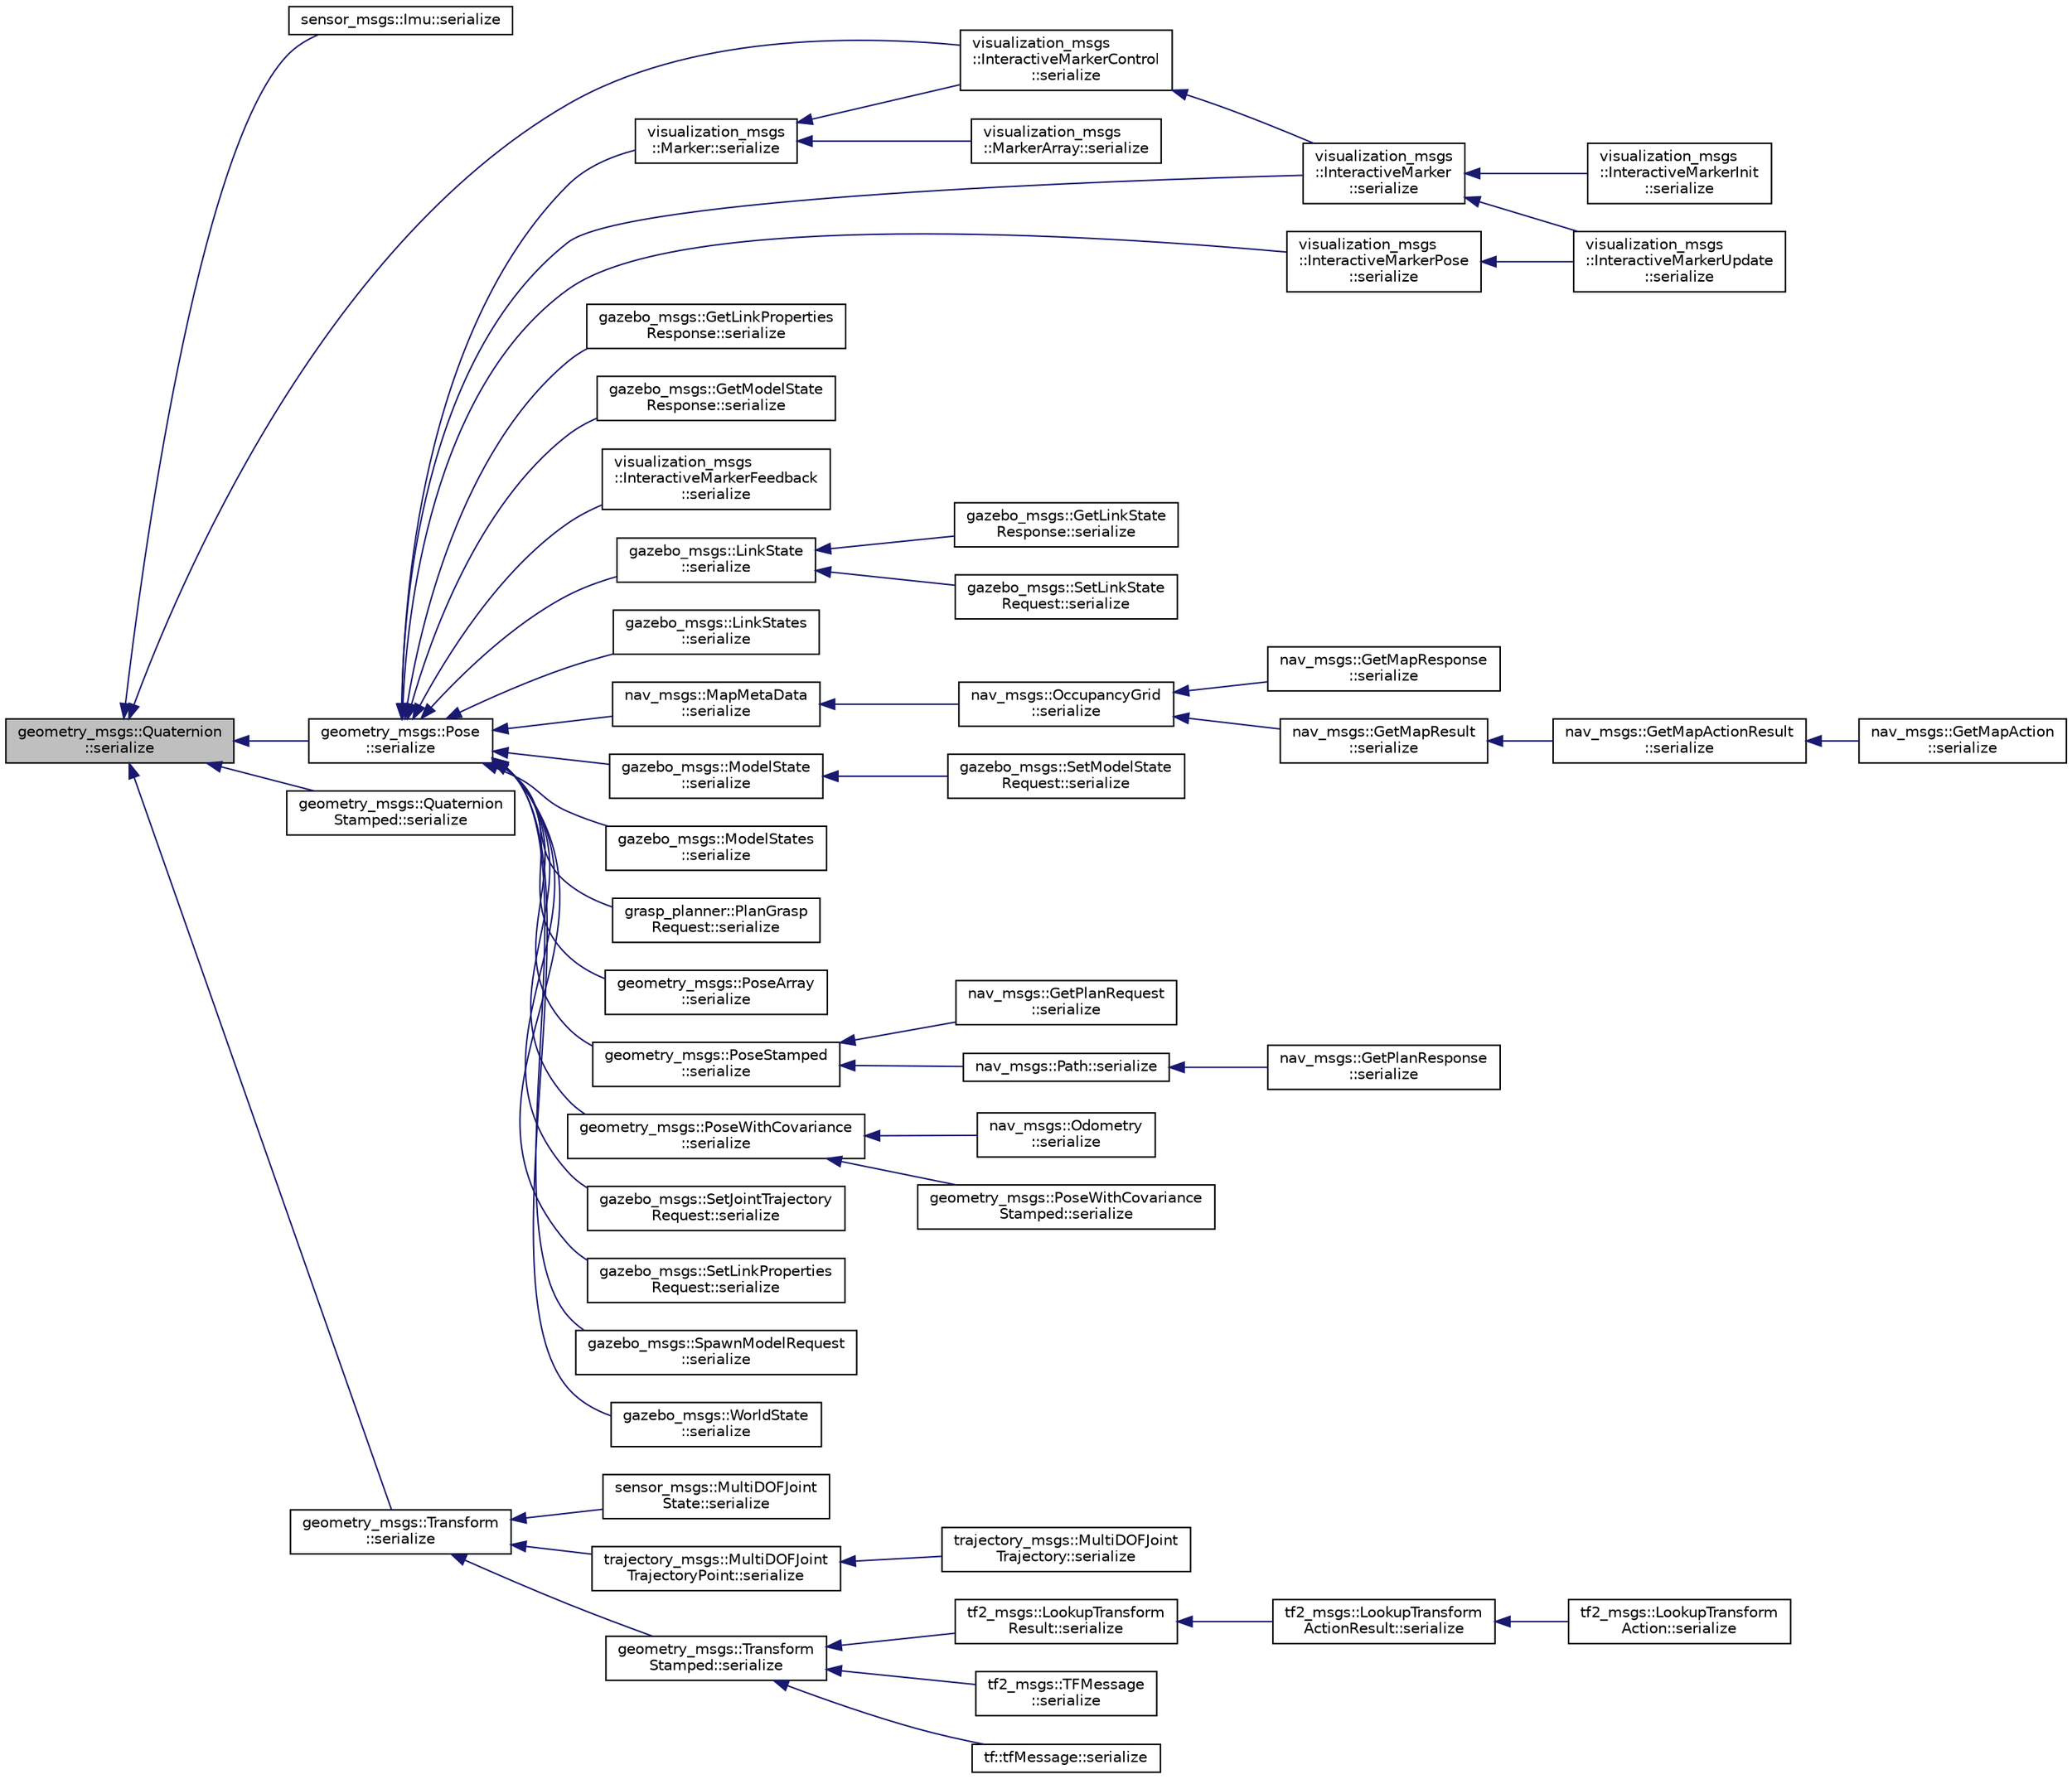 digraph "geometry_msgs::Quaternion::serialize"
{
  edge [fontname="Helvetica",fontsize="10",labelfontname="Helvetica",labelfontsize="10"];
  node [fontname="Helvetica",fontsize="10",shape=record];
  rankdir="LR";
  Node1 [label="geometry_msgs::Quaternion\l::serialize",height=0.2,width=0.4,color="black", fillcolor="grey75", style="filled" fontcolor="black"];
  Node1 -> Node2 [dir="back",color="midnightblue",fontsize="10",style="solid",fontname="Helvetica"];
  Node2 [label="sensor_msgs::Imu::serialize",height=0.2,width=0.4,color="black", fillcolor="white", style="filled",URL="$classsensor__msgs_1_1_imu.html#a3cf2046fd2ec602ecc05e68d6f88169d"];
  Node1 -> Node3 [dir="back",color="midnightblue",fontsize="10",style="solid",fontname="Helvetica"];
  Node3 [label="visualization_msgs\l::InteractiveMarkerControl\l::serialize",height=0.2,width=0.4,color="black", fillcolor="white", style="filled",URL="$classvisualization__msgs_1_1_interactive_marker_control.html#ae0551e8cc332a7f0a999966c4154e1e1"];
  Node3 -> Node4 [dir="back",color="midnightblue",fontsize="10",style="solid",fontname="Helvetica"];
  Node4 [label="visualization_msgs\l::InteractiveMarker\l::serialize",height=0.2,width=0.4,color="black", fillcolor="white", style="filled",URL="$classvisualization__msgs_1_1_interactive_marker.html#a4a9c12c8b833b36acb06f7fc8966ea07"];
  Node4 -> Node5 [dir="back",color="midnightblue",fontsize="10",style="solid",fontname="Helvetica"];
  Node5 [label="visualization_msgs\l::InteractiveMarkerInit\l::serialize",height=0.2,width=0.4,color="black", fillcolor="white", style="filled",URL="$classvisualization__msgs_1_1_interactive_marker_init.html#a10f8a90ceead7129fed8b030561f6d62"];
  Node4 -> Node6 [dir="back",color="midnightblue",fontsize="10",style="solid",fontname="Helvetica"];
  Node6 [label="visualization_msgs\l::InteractiveMarkerUpdate\l::serialize",height=0.2,width=0.4,color="black", fillcolor="white", style="filled",URL="$classvisualization__msgs_1_1_interactive_marker_update.html#a66eb6edf924a5c22a67d43a892e0a874"];
  Node1 -> Node7 [dir="back",color="midnightblue",fontsize="10",style="solid",fontname="Helvetica"];
  Node7 [label="geometry_msgs::Pose\l::serialize",height=0.2,width=0.4,color="black", fillcolor="white", style="filled",URL="$classgeometry__msgs_1_1_pose.html#aa19cafeb54ccb2474066c9d181138524"];
  Node7 -> Node8 [dir="back",color="midnightblue",fontsize="10",style="solid",fontname="Helvetica"];
  Node8 [label="gazebo_msgs::GetLinkProperties\lResponse::serialize",height=0.2,width=0.4,color="black", fillcolor="white", style="filled",URL="$classgazebo__msgs_1_1_get_link_properties_response.html#adc6fa5ad9be85ce26d294bd7d2f5bef1"];
  Node7 -> Node9 [dir="back",color="midnightblue",fontsize="10",style="solid",fontname="Helvetica"];
  Node9 [label="gazebo_msgs::GetModelState\lResponse::serialize",height=0.2,width=0.4,color="black", fillcolor="white", style="filled",URL="$classgazebo__msgs_1_1_get_model_state_response.html#adecda3e43fd03a9cf2ed6e53a4e4823f"];
  Node7 -> Node4 [dir="back",color="midnightblue",fontsize="10",style="solid",fontname="Helvetica"];
  Node7 -> Node10 [dir="back",color="midnightblue",fontsize="10",style="solid",fontname="Helvetica"];
  Node10 [label="visualization_msgs\l::InteractiveMarkerFeedback\l::serialize",height=0.2,width=0.4,color="black", fillcolor="white", style="filled",URL="$classvisualization__msgs_1_1_interactive_marker_feedback.html#a8d1c5400b9e954edf3dc2c3acd18445f"];
  Node7 -> Node11 [dir="back",color="midnightblue",fontsize="10",style="solid",fontname="Helvetica"];
  Node11 [label="visualization_msgs\l::InteractiveMarkerPose\l::serialize",height=0.2,width=0.4,color="black", fillcolor="white", style="filled",URL="$classvisualization__msgs_1_1_interactive_marker_pose.html#a45218981e46a950c62730a8c74e13850"];
  Node11 -> Node6 [dir="back",color="midnightblue",fontsize="10",style="solid",fontname="Helvetica"];
  Node7 -> Node12 [dir="back",color="midnightblue",fontsize="10",style="solid",fontname="Helvetica"];
  Node12 [label="gazebo_msgs::LinkState\l::serialize",height=0.2,width=0.4,color="black", fillcolor="white", style="filled",URL="$classgazebo__msgs_1_1_link_state.html#a4b49828457d29c7b4dfcb0cb934087a1"];
  Node12 -> Node13 [dir="back",color="midnightblue",fontsize="10",style="solid",fontname="Helvetica"];
  Node13 [label="gazebo_msgs::GetLinkState\lResponse::serialize",height=0.2,width=0.4,color="black", fillcolor="white", style="filled",URL="$classgazebo__msgs_1_1_get_link_state_response.html#ad171e68bf9b115bd8cc8a6f8563b272b"];
  Node12 -> Node14 [dir="back",color="midnightblue",fontsize="10",style="solid",fontname="Helvetica"];
  Node14 [label="gazebo_msgs::SetLinkState\lRequest::serialize",height=0.2,width=0.4,color="black", fillcolor="white", style="filled",URL="$classgazebo__msgs_1_1_set_link_state_request.html#a661df78bb0080bd8b17fe5f206f522fe"];
  Node7 -> Node15 [dir="back",color="midnightblue",fontsize="10",style="solid",fontname="Helvetica"];
  Node15 [label="gazebo_msgs::LinkStates\l::serialize",height=0.2,width=0.4,color="black", fillcolor="white", style="filled",URL="$classgazebo__msgs_1_1_link_states.html#a90b009133b549e9ce9cf79df20976eed"];
  Node7 -> Node16 [dir="back",color="midnightblue",fontsize="10",style="solid",fontname="Helvetica"];
  Node16 [label="nav_msgs::MapMetaData\l::serialize",height=0.2,width=0.4,color="black", fillcolor="white", style="filled",URL="$classnav__msgs_1_1_map_meta_data.html#afc61f1b02486586b588bd9e20f3d20d4"];
  Node16 -> Node17 [dir="back",color="midnightblue",fontsize="10",style="solid",fontname="Helvetica"];
  Node17 [label="nav_msgs::OccupancyGrid\l::serialize",height=0.2,width=0.4,color="black", fillcolor="white", style="filled",URL="$classnav__msgs_1_1_occupancy_grid.html#a04e853f4172d006b3bacd4f37ad44ea3"];
  Node17 -> Node18 [dir="back",color="midnightblue",fontsize="10",style="solid",fontname="Helvetica"];
  Node18 [label="nav_msgs::GetMapResponse\l::serialize",height=0.2,width=0.4,color="black", fillcolor="white", style="filled",URL="$classnav__msgs_1_1_get_map_response.html#a8af5fd3aff6968ca0a7b36844dc6b780"];
  Node17 -> Node19 [dir="back",color="midnightblue",fontsize="10",style="solid",fontname="Helvetica"];
  Node19 [label="nav_msgs::GetMapResult\l::serialize",height=0.2,width=0.4,color="black", fillcolor="white", style="filled",URL="$classnav__msgs_1_1_get_map_result.html#a45d5671c163ec58cd0e73f42bdaff64b"];
  Node19 -> Node20 [dir="back",color="midnightblue",fontsize="10",style="solid",fontname="Helvetica"];
  Node20 [label="nav_msgs::GetMapActionResult\l::serialize",height=0.2,width=0.4,color="black", fillcolor="white", style="filled",URL="$classnav__msgs_1_1_get_map_action_result.html#a894488d06f9e21a9d97d9dba6f5e55e3"];
  Node20 -> Node21 [dir="back",color="midnightblue",fontsize="10",style="solid",fontname="Helvetica"];
  Node21 [label="nav_msgs::GetMapAction\l::serialize",height=0.2,width=0.4,color="black", fillcolor="white", style="filled",URL="$classnav__msgs_1_1_get_map_action.html#a7498cde713776b8fdcc54fbece0d2a3b"];
  Node7 -> Node22 [dir="back",color="midnightblue",fontsize="10",style="solid",fontname="Helvetica"];
  Node22 [label="visualization_msgs\l::Marker::serialize",height=0.2,width=0.4,color="black", fillcolor="white", style="filled",URL="$classvisualization__msgs_1_1_marker.html#a45a6ab6cb7a163b240bdff8ff937a13f"];
  Node22 -> Node3 [dir="back",color="midnightblue",fontsize="10",style="solid",fontname="Helvetica"];
  Node22 -> Node23 [dir="back",color="midnightblue",fontsize="10",style="solid",fontname="Helvetica"];
  Node23 [label="visualization_msgs\l::MarkerArray::serialize",height=0.2,width=0.4,color="black", fillcolor="white", style="filled",URL="$classvisualization__msgs_1_1_marker_array.html#ae384695396a9747058da4a1913d05b27"];
  Node7 -> Node24 [dir="back",color="midnightblue",fontsize="10",style="solid",fontname="Helvetica"];
  Node24 [label="gazebo_msgs::ModelState\l::serialize",height=0.2,width=0.4,color="black", fillcolor="white", style="filled",URL="$classgazebo__msgs_1_1_model_state.html#a829e391d8bafff5ac5d352dee85d8583"];
  Node24 -> Node25 [dir="back",color="midnightblue",fontsize="10",style="solid",fontname="Helvetica"];
  Node25 [label="gazebo_msgs::SetModelState\lRequest::serialize",height=0.2,width=0.4,color="black", fillcolor="white", style="filled",URL="$classgazebo__msgs_1_1_set_model_state_request.html#af3531f1e517d58293e2384fe6f919dde"];
  Node7 -> Node26 [dir="back",color="midnightblue",fontsize="10",style="solid",fontname="Helvetica"];
  Node26 [label="gazebo_msgs::ModelStates\l::serialize",height=0.2,width=0.4,color="black", fillcolor="white", style="filled",URL="$classgazebo__msgs_1_1_model_states.html#ad95008cc25081cd1475156fceae14ec1"];
  Node7 -> Node27 [dir="back",color="midnightblue",fontsize="10",style="solid",fontname="Helvetica"];
  Node27 [label="grasp_planner::PlanGrasp\lRequest::serialize",height=0.2,width=0.4,color="black", fillcolor="white", style="filled",URL="$classgrasp__planner_1_1_plan_grasp_request.html#a67667d0f7b03a606122dc4c678242163"];
  Node7 -> Node28 [dir="back",color="midnightblue",fontsize="10",style="solid",fontname="Helvetica"];
  Node28 [label="geometry_msgs::PoseArray\l::serialize",height=0.2,width=0.4,color="black", fillcolor="white", style="filled",URL="$classgeometry__msgs_1_1_pose_array.html#a61475f067f5e27dbc9cdb896c6ef56f2"];
  Node7 -> Node29 [dir="back",color="midnightblue",fontsize="10",style="solid",fontname="Helvetica"];
  Node29 [label="geometry_msgs::PoseStamped\l::serialize",height=0.2,width=0.4,color="black", fillcolor="white", style="filled",URL="$classgeometry__msgs_1_1_pose_stamped.html#a0af52a8bdd852a18d6c39b104ab1f2d8"];
  Node29 -> Node30 [dir="back",color="midnightblue",fontsize="10",style="solid",fontname="Helvetica"];
  Node30 [label="nav_msgs::GetPlanRequest\l::serialize",height=0.2,width=0.4,color="black", fillcolor="white", style="filled",URL="$classnav__msgs_1_1_get_plan_request.html#a49c31a4d0e46fd9d58ab4650c0e3c869"];
  Node29 -> Node31 [dir="back",color="midnightblue",fontsize="10",style="solid",fontname="Helvetica"];
  Node31 [label="nav_msgs::Path::serialize",height=0.2,width=0.4,color="black", fillcolor="white", style="filled",URL="$classnav__msgs_1_1_path.html#a188ce73815c9f2458aa1c4a598babb08"];
  Node31 -> Node32 [dir="back",color="midnightblue",fontsize="10",style="solid",fontname="Helvetica"];
  Node32 [label="nav_msgs::GetPlanResponse\l::serialize",height=0.2,width=0.4,color="black", fillcolor="white", style="filled",URL="$classnav__msgs_1_1_get_plan_response.html#af0b8af8911f7f6b68318cf7f6f600ccc"];
  Node7 -> Node33 [dir="back",color="midnightblue",fontsize="10",style="solid",fontname="Helvetica"];
  Node33 [label="geometry_msgs::PoseWithCovariance\l::serialize",height=0.2,width=0.4,color="black", fillcolor="white", style="filled",URL="$classgeometry__msgs_1_1_pose_with_covariance.html#a1c26ee24661f201474f43096a8eca25b"];
  Node33 -> Node34 [dir="back",color="midnightblue",fontsize="10",style="solid",fontname="Helvetica"];
  Node34 [label="nav_msgs::Odometry\l::serialize",height=0.2,width=0.4,color="black", fillcolor="white", style="filled",URL="$classnav__msgs_1_1_odometry.html#a4ce6cfcb047b727c731ecfb244b8df81"];
  Node33 -> Node35 [dir="back",color="midnightblue",fontsize="10",style="solid",fontname="Helvetica"];
  Node35 [label="geometry_msgs::PoseWithCovariance\lStamped::serialize",height=0.2,width=0.4,color="black", fillcolor="white", style="filled",URL="$classgeometry__msgs_1_1_pose_with_covariance_stamped.html#a2d534d79f5fb46b5497124f82048391f"];
  Node7 -> Node36 [dir="back",color="midnightblue",fontsize="10",style="solid",fontname="Helvetica"];
  Node36 [label="gazebo_msgs::SetJointTrajectory\lRequest::serialize",height=0.2,width=0.4,color="black", fillcolor="white", style="filled",URL="$classgazebo__msgs_1_1_set_joint_trajectory_request.html#af3a4b0b6c70b0806ecbc2d86083d22ce"];
  Node7 -> Node37 [dir="back",color="midnightblue",fontsize="10",style="solid",fontname="Helvetica"];
  Node37 [label="gazebo_msgs::SetLinkProperties\lRequest::serialize",height=0.2,width=0.4,color="black", fillcolor="white", style="filled",URL="$classgazebo__msgs_1_1_set_link_properties_request.html#a21e595e262bbd9679b9a4ece5c1dfb88"];
  Node7 -> Node38 [dir="back",color="midnightblue",fontsize="10",style="solid",fontname="Helvetica"];
  Node38 [label="gazebo_msgs::SpawnModelRequest\l::serialize",height=0.2,width=0.4,color="black", fillcolor="white", style="filled",URL="$classgazebo__msgs_1_1_spawn_model_request.html#a552274fd674e23acd734ac06055bdbdd"];
  Node7 -> Node39 [dir="back",color="midnightblue",fontsize="10",style="solid",fontname="Helvetica"];
  Node39 [label="gazebo_msgs::WorldState\l::serialize",height=0.2,width=0.4,color="black", fillcolor="white", style="filled",URL="$classgazebo__msgs_1_1_world_state.html#a9068559088deb85a987b5ae6b5c18f3a"];
  Node1 -> Node40 [dir="back",color="midnightblue",fontsize="10",style="solid",fontname="Helvetica"];
  Node40 [label="geometry_msgs::Quaternion\lStamped::serialize",height=0.2,width=0.4,color="black", fillcolor="white", style="filled",URL="$classgeometry__msgs_1_1_quaternion_stamped.html#a252a0e383aa995ed503e8808408ac439"];
  Node1 -> Node41 [dir="back",color="midnightblue",fontsize="10",style="solid",fontname="Helvetica"];
  Node41 [label="geometry_msgs::Transform\l::serialize",height=0.2,width=0.4,color="black", fillcolor="white", style="filled",URL="$classgeometry__msgs_1_1_transform.html#a41af5075ee0d737a4af6e97da0bb6bed"];
  Node41 -> Node42 [dir="back",color="midnightblue",fontsize="10",style="solid",fontname="Helvetica"];
  Node42 [label="sensor_msgs::MultiDOFJoint\lState::serialize",height=0.2,width=0.4,color="black", fillcolor="white", style="filled",URL="$classsensor__msgs_1_1_multi_d_o_f_joint_state.html#a6d318896c545c09bcb463b4d3066d331"];
  Node41 -> Node43 [dir="back",color="midnightblue",fontsize="10",style="solid",fontname="Helvetica"];
  Node43 [label="trajectory_msgs::MultiDOFJoint\lTrajectoryPoint::serialize",height=0.2,width=0.4,color="black", fillcolor="white", style="filled",URL="$classtrajectory__msgs_1_1_multi_d_o_f_joint_trajectory_point.html#af30b25913bb65e77102777ce3c8a6a47"];
  Node43 -> Node44 [dir="back",color="midnightblue",fontsize="10",style="solid",fontname="Helvetica"];
  Node44 [label="trajectory_msgs::MultiDOFJoint\lTrajectory::serialize",height=0.2,width=0.4,color="black", fillcolor="white", style="filled",URL="$classtrajectory__msgs_1_1_multi_d_o_f_joint_trajectory.html#a284fb63e9e681068ceff57d2c2c63d60"];
  Node41 -> Node45 [dir="back",color="midnightblue",fontsize="10",style="solid",fontname="Helvetica"];
  Node45 [label="geometry_msgs::Transform\lStamped::serialize",height=0.2,width=0.4,color="black", fillcolor="white", style="filled",URL="$classgeometry__msgs_1_1_transform_stamped.html#a5803b357a7b8a769564bb20120c7746b"];
  Node45 -> Node46 [dir="back",color="midnightblue",fontsize="10",style="solid",fontname="Helvetica"];
  Node46 [label="tf2_msgs::LookupTransform\lResult::serialize",height=0.2,width=0.4,color="black", fillcolor="white", style="filled",URL="$classtf2__msgs_1_1_lookup_transform_result.html#af084a215cc61efbf840a23dd9854566d"];
  Node46 -> Node47 [dir="back",color="midnightblue",fontsize="10",style="solid",fontname="Helvetica"];
  Node47 [label="tf2_msgs::LookupTransform\lActionResult::serialize",height=0.2,width=0.4,color="black", fillcolor="white", style="filled",URL="$classtf2__msgs_1_1_lookup_transform_action_result.html#a523937865c7544102a3e0b236bbca3c0"];
  Node47 -> Node48 [dir="back",color="midnightblue",fontsize="10",style="solid",fontname="Helvetica"];
  Node48 [label="tf2_msgs::LookupTransform\lAction::serialize",height=0.2,width=0.4,color="black", fillcolor="white", style="filled",URL="$classtf2__msgs_1_1_lookup_transform_action.html#a7c5880ab1d4af63ee270b5ddfad178b5"];
  Node45 -> Node49 [dir="back",color="midnightblue",fontsize="10",style="solid",fontname="Helvetica"];
  Node49 [label="tf2_msgs::TFMessage\l::serialize",height=0.2,width=0.4,color="black", fillcolor="white", style="filled",URL="$classtf2__msgs_1_1_t_f_message.html#ac654a70fb7e6ac71e2dd17fd27071f10"];
  Node45 -> Node50 [dir="back",color="midnightblue",fontsize="10",style="solid",fontname="Helvetica"];
  Node50 [label="tf::tfMessage::serialize",height=0.2,width=0.4,color="black", fillcolor="white", style="filled",URL="$classtf_1_1tf_message.html#a8ff1d808b77eba7635da49c8d0817522"];
}
